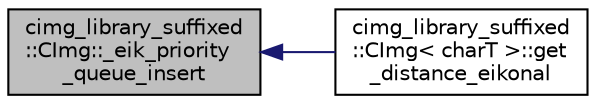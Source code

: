 digraph "cimg_library_suffixed::CImg::_eik_priority_queue_insert"
{
  edge [fontname="Helvetica",fontsize="10",labelfontname="Helvetica",labelfontsize="10"];
  node [fontname="Helvetica",fontsize="10",shape=record];
  rankdir="LR";
  Node144 [label="cimg_library_suffixed\l::CImg::_eik_priority\l_queue_insert",height=0.2,width=0.4,color="black", fillcolor="grey75", style="filled", fontcolor="black"];
  Node144 -> Node145 [dir="back",color="midnightblue",fontsize="10",style="solid",fontname="Helvetica"];
  Node145 [label="cimg_library_suffixed\l::CImg\< charT \>::get\l_distance_eikonal",height=0.2,width=0.4,color="black", fillcolor="white", style="filled",URL="$structcimg__library__suffixed_1_1_c_img.html#a2b1addf2e74607a44640f82f88916d37",tooltip="Compute distance map to one source point, according to a custom metric (use fast marching algorithm)..."];
}
